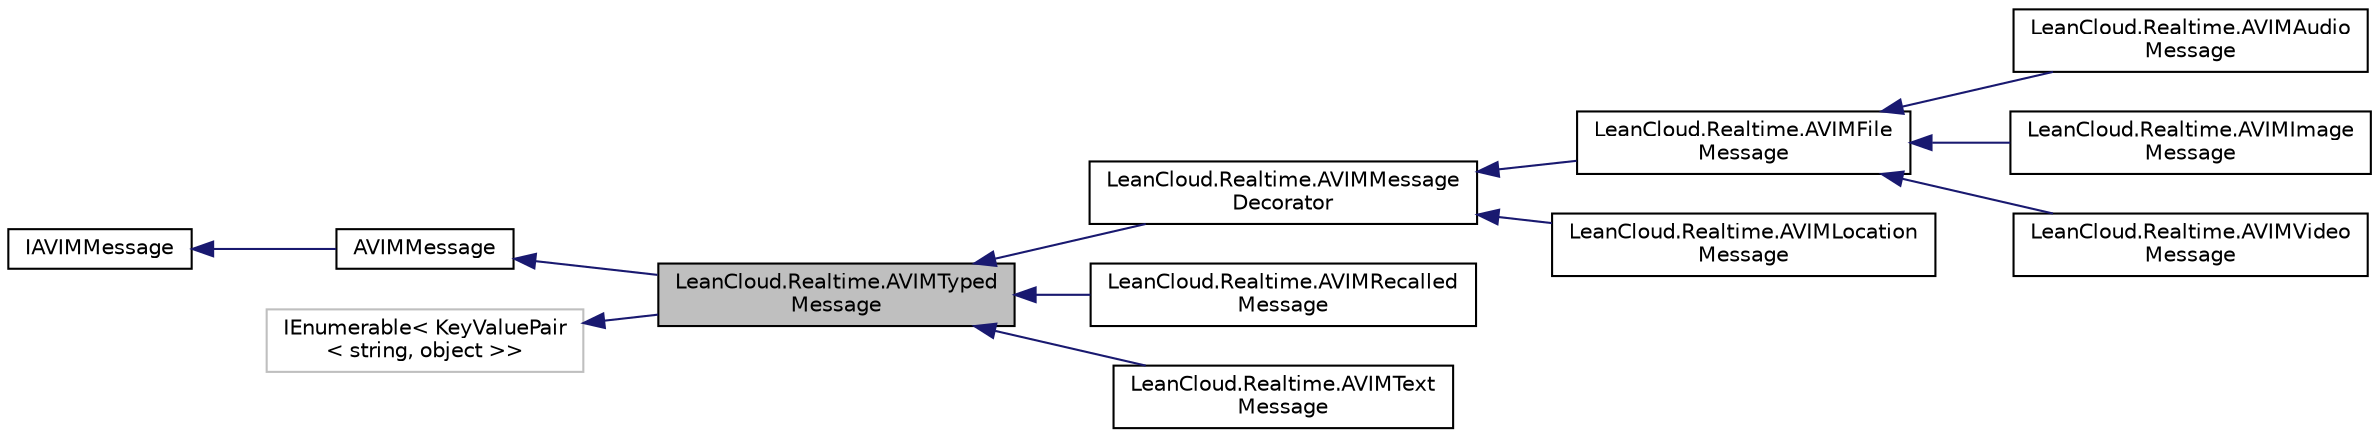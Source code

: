 digraph "LeanCloud.Realtime.AVIMTypedMessage"
{
  edge [fontname="Helvetica",fontsize="10",labelfontname="Helvetica",labelfontsize="10"];
  node [fontname="Helvetica",fontsize="10",shape=record];
  rankdir="LR";
  Node1 [label="LeanCloud.Realtime.AVIMTyped\lMessage",height=0.2,width=0.4,color="black", fillcolor="grey75", style="filled", fontcolor="black"];
  Node2 -> Node1 [dir="back",color="midnightblue",fontsize="10",style="solid",fontname="Helvetica"];
  Node2 [label="AVIMMessage",height=0.2,width=0.4,color="black", fillcolor="white", style="filled",URL="$classLeanCloud_1_1Realtime_1_1AVIMMessage.html",tooltip="实时消息的核心基类，它是 Json schema 消息的父类 "];
  Node3 -> Node2 [dir="back",color="midnightblue",fontsize="10",style="solid",fontname="Helvetica"];
  Node3 [label="IAVIMMessage",height=0.2,width=0.4,color="black", fillcolor="white", style="filled",URL="$interfaceLeanCloud_1_1Realtime_1_1IAVIMMessage.html",tooltip="消息接口 "];
  Node4 -> Node1 [dir="back",color="midnightblue",fontsize="10",style="solid",fontname="Helvetica"];
  Node4 [label="IEnumerable\< KeyValuePair\l\< string, object \>\>",height=0.2,width=0.4,color="grey75", fillcolor="white", style="filled"];
  Node1 -> Node5 [dir="back",color="midnightblue",fontsize="10",style="solid",fontname="Helvetica"];
  Node5 [label="LeanCloud.Realtime.AVIMMessage\lDecorator",height=0.2,width=0.4,color="black", fillcolor="white", style="filled",URL="$classLeanCloud_1_1Realtime_1_1AVIMMessageDecorator.html",tooltip="AVIMMessage decorator. "];
  Node5 -> Node6 [dir="back",color="midnightblue",fontsize="10",style="solid",fontname="Helvetica"];
  Node6 [label="LeanCloud.Realtime.AVIMFile\lMessage",height=0.2,width=0.4,color="black", fillcolor="white", style="filled",URL="$classLeanCloud_1_1Realtime_1_1AVIMFileMessage.html",tooltip="File message. "];
  Node6 -> Node7 [dir="back",color="midnightblue",fontsize="10",style="solid",fontname="Helvetica"];
  Node7 [label="LeanCloud.Realtime.AVIMAudio\lMessage",height=0.2,width=0.4,color="black", fillcolor="white", style="filled",URL="$classLeanCloud_1_1Realtime_1_1AVIMAudioMessage.html",tooltip="Audio message. "];
  Node6 -> Node8 [dir="back",color="midnightblue",fontsize="10",style="solid",fontname="Helvetica"];
  Node8 [label="LeanCloud.Realtime.AVIMImage\lMessage",height=0.2,width=0.4,color="black", fillcolor="white", style="filled",URL="$classLeanCloud_1_1Realtime_1_1AVIMImageMessage.html",tooltip="图像消息 "];
  Node6 -> Node9 [dir="back",color="midnightblue",fontsize="10",style="solid",fontname="Helvetica"];
  Node9 [label="LeanCloud.Realtime.AVIMVideo\lMessage",height=0.2,width=0.4,color="black", fillcolor="white", style="filled",URL="$classLeanCloud_1_1Realtime_1_1AVIMVideoMessage.html",tooltip="Video message. "];
  Node5 -> Node10 [dir="back",color="midnightblue",fontsize="10",style="solid",fontname="Helvetica"];
  Node10 [label="LeanCloud.Realtime.AVIMLocation\lMessage",height=0.2,width=0.4,color="black", fillcolor="white", style="filled",URL="$classLeanCloud_1_1Realtime_1_1AVIMLocationMessage.html",tooltip="Location message. "];
  Node1 -> Node11 [dir="back",color="midnightblue",fontsize="10",style="solid",fontname="Helvetica"];
  Node11 [label="LeanCloud.Realtime.AVIMRecalled\lMessage",height=0.2,width=0.4,color="black", fillcolor="white", style="filled",URL="$classLeanCloud_1_1Realtime_1_1AVIMRecalledMessage.html",tooltip="撤回消息 "];
  Node1 -> Node12 [dir="back",color="midnightblue",fontsize="10",style="solid",fontname="Helvetica"];
  Node12 [label="LeanCloud.Realtime.AVIMText\lMessage",height=0.2,width=0.4,color="black", fillcolor="white", style="filled",URL="$classLeanCloud_1_1Realtime_1_1AVIMTextMessage.html",tooltip="纯文本信息 "];
}
